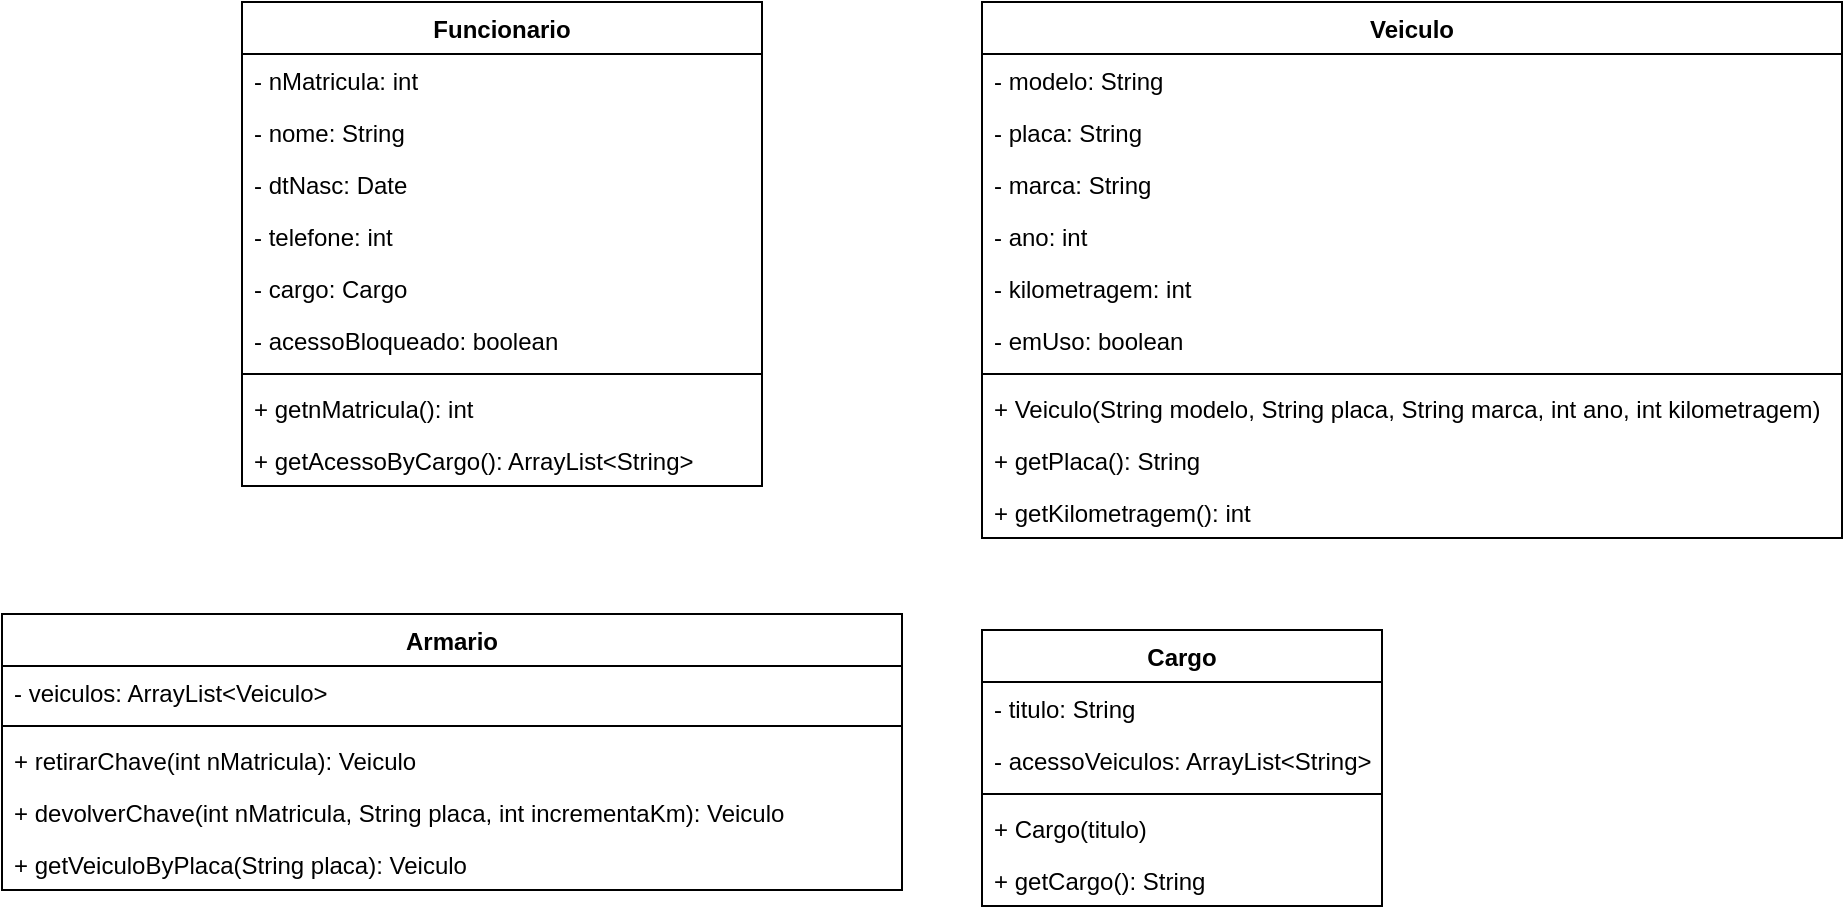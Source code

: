 <mxfile version="10.5.9" type="github"><diagram id="LpgevuWKE3GvoZihwoev" name="Page-1"><mxGraphModel dx="1581" dy="1900" grid="1" gridSize="10" guides="1" tooltips="1" connect="1" arrows="1" fold="1" page="1" pageScale="1" pageWidth="827" pageHeight="1169" math="0" shadow="0"><root><mxCell id="0"/><mxCell id="1" parent="0"/><mxCell id="CjlGhINXYzuelPrP6HUK-1" value="Veiculo" style="swimlane;fontStyle=1;align=center;verticalAlign=top;childLayout=stackLayout;horizontal=1;startSize=26;horizontalStack=0;resizeParent=1;resizeParentMax=0;resizeLast=0;collapsible=1;marginBottom=0;" vertex="1" parent="1"><mxGeometry x="340" y="-13" width="430" height="268" as="geometry"/></mxCell><mxCell id="CjlGhINXYzuelPrP6HUK-19" value="- modelo: String" style="text;strokeColor=none;fillColor=none;align=left;verticalAlign=top;spacingLeft=4;spacingRight=4;overflow=hidden;rotatable=0;points=[[0,0.5],[1,0.5]];portConstraint=eastwest;" vertex="1" parent="CjlGhINXYzuelPrP6HUK-1"><mxGeometry y="26" width="430" height="26" as="geometry"/></mxCell><mxCell id="CjlGhINXYzuelPrP6HUK-20" value="- placa: String" style="text;strokeColor=none;fillColor=none;align=left;verticalAlign=top;spacingLeft=4;spacingRight=4;overflow=hidden;rotatable=0;points=[[0,0.5],[1,0.5]];portConstraint=eastwest;" vertex="1" parent="CjlGhINXYzuelPrP6HUK-1"><mxGeometry y="52" width="430" height="26" as="geometry"/></mxCell><mxCell id="CjlGhINXYzuelPrP6HUK-21" value="- marca: String" style="text;strokeColor=none;fillColor=none;align=left;verticalAlign=top;spacingLeft=4;spacingRight=4;overflow=hidden;rotatable=0;points=[[0,0.5],[1,0.5]];portConstraint=eastwest;" vertex="1" parent="CjlGhINXYzuelPrP6HUK-1"><mxGeometry y="78" width="430" height="26" as="geometry"/></mxCell><mxCell id="CjlGhINXYzuelPrP6HUK-22" value="- ano: int" style="text;strokeColor=none;fillColor=none;align=left;verticalAlign=top;spacingLeft=4;spacingRight=4;overflow=hidden;rotatable=0;points=[[0,0.5],[1,0.5]];portConstraint=eastwest;" vertex="1" parent="CjlGhINXYzuelPrP6HUK-1"><mxGeometry y="104" width="430" height="26" as="geometry"/></mxCell><mxCell id="CjlGhINXYzuelPrP6HUK-2" value="- kilometragem: int" style="text;strokeColor=none;fillColor=none;align=left;verticalAlign=top;spacingLeft=4;spacingRight=4;overflow=hidden;rotatable=0;points=[[0,0.5],[1,0.5]];portConstraint=eastwest;" vertex="1" parent="CjlGhINXYzuelPrP6HUK-1"><mxGeometry y="130" width="430" height="26" as="geometry"/></mxCell><mxCell id="CjlGhINXYzuelPrP6HUK-39" value="- emUso: boolean" style="text;strokeColor=none;fillColor=none;align=left;verticalAlign=top;spacingLeft=4;spacingRight=4;overflow=hidden;rotatable=0;points=[[0,0.5],[1,0.5]];portConstraint=eastwest;" vertex="1" parent="CjlGhINXYzuelPrP6HUK-1"><mxGeometry y="156" width="430" height="26" as="geometry"/></mxCell><mxCell id="CjlGhINXYzuelPrP6HUK-3" value="" style="line;strokeWidth=1;fillColor=none;align=left;verticalAlign=middle;spacingTop=-1;spacingLeft=3;spacingRight=3;rotatable=0;labelPosition=right;points=[];portConstraint=eastwest;" vertex="1" parent="CjlGhINXYzuelPrP6HUK-1"><mxGeometry y="182" width="430" height="8" as="geometry"/></mxCell><mxCell id="CjlGhINXYzuelPrP6HUK-4" value="+ Veiculo(String modelo, String placa, String marca, int ano, int kilometragem)" style="text;strokeColor=none;fillColor=none;align=left;verticalAlign=top;spacingLeft=4;spacingRight=4;overflow=hidden;rotatable=0;points=[[0,0.5],[1,0.5]];portConstraint=eastwest;" vertex="1" parent="CjlGhINXYzuelPrP6HUK-1"><mxGeometry y="190" width="430" height="26" as="geometry"/></mxCell><mxCell id="CjlGhINXYzuelPrP6HUK-36" value="+ getPlaca(): String" style="text;strokeColor=none;fillColor=none;align=left;verticalAlign=top;spacingLeft=4;spacingRight=4;overflow=hidden;rotatable=0;points=[[0,0.5],[1,0.5]];portConstraint=eastwest;" vertex="1" parent="CjlGhINXYzuelPrP6HUK-1"><mxGeometry y="216" width="430" height="26" as="geometry"/></mxCell><mxCell id="CjlGhINXYzuelPrP6HUK-37" value="+ getKilometragem(): int&#10;" style="text;strokeColor=none;fillColor=none;align=left;verticalAlign=top;spacingLeft=4;spacingRight=4;overflow=hidden;rotatable=0;points=[[0,0.5],[1,0.5]];portConstraint=eastwest;" vertex="1" parent="CjlGhINXYzuelPrP6HUK-1"><mxGeometry y="242" width="430" height="26" as="geometry"/></mxCell><mxCell id="CjlGhINXYzuelPrP6HUK-5" value="Funcionario&#10;" style="swimlane;fontStyle=1;align=center;verticalAlign=top;childLayout=stackLayout;horizontal=1;startSize=26;horizontalStack=0;resizeParent=1;resizeParentMax=0;resizeLast=0;collapsible=1;marginBottom=0;" vertex="1" parent="1"><mxGeometry x="-30" y="-13" width="260" height="242" as="geometry"/></mxCell><mxCell id="CjlGhINXYzuelPrP6HUK-23" value="- nMatricula: int" style="text;strokeColor=none;fillColor=none;align=left;verticalAlign=top;spacingLeft=4;spacingRight=4;overflow=hidden;rotatable=0;points=[[0,0.5],[1,0.5]];portConstraint=eastwest;" vertex="1" parent="CjlGhINXYzuelPrP6HUK-5"><mxGeometry y="26" width="260" height="26" as="geometry"/></mxCell><mxCell id="CjlGhINXYzuelPrP6HUK-6" value="- nome: String" style="text;strokeColor=none;fillColor=none;align=left;verticalAlign=top;spacingLeft=4;spacingRight=4;overflow=hidden;rotatable=0;points=[[0,0.5],[1,0.5]];portConstraint=eastwest;" vertex="1" parent="CjlGhINXYzuelPrP6HUK-5"><mxGeometry y="52" width="260" height="26" as="geometry"/></mxCell><mxCell id="CjlGhINXYzuelPrP6HUK-24" value="- dtNasc: Date" style="text;strokeColor=none;fillColor=none;align=left;verticalAlign=top;spacingLeft=4;spacingRight=4;overflow=hidden;rotatable=0;points=[[0,0.5],[1,0.5]];portConstraint=eastwest;" vertex="1" parent="CjlGhINXYzuelPrP6HUK-5"><mxGeometry y="78" width="260" height="26" as="geometry"/></mxCell><mxCell id="CjlGhINXYzuelPrP6HUK-26" value="- telefone: int" style="text;strokeColor=none;fillColor=none;align=left;verticalAlign=top;spacingLeft=4;spacingRight=4;overflow=hidden;rotatable=0;points=[[0,0.5],[1,0.5]];portConstraint=eastwest;" vertex="1" parent="CjlGhINXYzuelPrP6HUK-5"><mxGeometry y="104" width="260" height="26" as="geometry"/></mxCell><mxCell id="CjlGhINXYzuelPrP6HUK-25" value="- cargo: Cargo" style="text;strokeColor=none;fillColor=none;align=left;verticalAlign=top;spacingLeft=4;spacingRight=4;overflow=hidden;rotatable=0;points=[[0,0.5],[1,0.5]];portConstraint=eastwest;" vertex="1" parent="CjlGhINXYzuelPrP6HUK-5"><mxGeometry y="130" width="260" height="26" as="geometry"/></mxCell><mxCell id="CjlGhINXYzuelPrP6HUK-43" value="- acessoBloqueado: boolean" style="text;strokeColor=none;fillColor=none;align=left;verticalAlign=top;spacingLeft=4;spacingRight=4;overflow=hidden;rotatable=0;points=[[0,0.5],[1,0.5]];portConstraint=eastwest;" vertex="1" parent="CjlGhINXYzuelPrP6HUK-5"><mxGeometry y="156" width="260" height="26" as="geometry"/></mxCell><mxCell id="CjlGhINXYzuelPrP6HUK-7" value="" style="line;strokeWidth=1;fillColor=none;align=left;verticalAlign=middle;spacingTop=-1;spacingLeft=3;spacingRight=3;rotatable=0;labelPosition=right;points=[];portConstraint=eastwest;" vertex="1" parent="CjlGhINXYzuelPrP6HUK-5"><mxGeometry y="182" width="260" height="8" as="geometry"/></mxCell><mxCell id="CjlGhINXYzuelPrP6HUK-8" value="+ getnMatricula(): int&#10;" style="text;strokeColor=none;fillColor=none;align=left;verticalAlign=top;spacingLeft=4;spacingRight=4;overflow=hidden;rotatable=0;points=[[0,0.5],[1,0.5]];portConstraint=eastwest;" vertex="1" parent="CjlGhINXYzuelPrP6HUK-5"><mxGeometry y="190" width="260" height="26" as="geometry"/></mxCell><mxCell id="CjlGhINXYzuelPrP6HUK-42" value="+ getAcessoByCargo(): ArrayList&lt;String&gt;&#10;" style="text;strokeColor=none;fillColor=none;align=left;verticalAlign=top;spacingLeft=4;spacingRight=4;overflow=hidden;rotatable=0;points=[[0,0.5],[1,0.5]];portConstraint=eastwest;" vertex="1" parent="CjlGhINXYzuelPrP6HUK-5"><mxGeometry y="216" width="260" height="26" as="geometry"/></mxCell><mxCell id="CjlGhINXYzuelPrP6HUK-9" value="Armario" style="swimlane;fontStyle=1;align=center;verticalAlign=top;childLayout=stackLayout;horizontal=1;startSize=26;horizontalStack=0;resizeParent=1;resizeParentMax=0;resizeLast=0;collapsible=1;marginBottom=0;" vertex="1" parent="1"><mxGeometry x="-150" y="293" width="450" height="138" as="geometry"/></mxCell><mxCell id="CjlGhINXYzuelPrP6HUK-10" value="- veiculos: ArrayList&lt;Veiculo&gt;" style="text;strokeColor=none;fillColor=none;align=left;verticalAlign=top;spacingLeft=4;spacingRight=4;overflow=hidden;rotatable=0;points=[[0,0.5],[1,0.5]];portConstraint=eastwest;" vertex="1" parent="CjlGhINXYzuelPrP6HUK-9"><mxGeometry y="26" width="450" height="26" as="geometry"/></mxCell><mxCell id="CjlGhINXYzuelPrP6HUK-11" value="" style="line;strokeWidth=1;fillColor=none;align=left;verticalAlign=middle;spacingTop=-1;spacingLeft=3;spacingRight=3;rotatable=0;labelPosition=right;points=[];portConstraint=eastwest;" vertex="1" parent="CjlGhINXYzuelPrP6HUK-9"><mxGeometry y="52" width="450" height="8" as="geometry"/></mxCell><mxCell id="CjlGhINXYzuelPrP6HUK-12" value="+ retirarChave(int nMatricula): Veiculo" style="text;strokeColor=none;fillColor=none;align=left;verticalAlign=top;spacingLeft=4;spacingRight=4;overflow=hidden;rotatable=0;points=[[0,0.5],[1,0.5]];portConstraint=eastwest;" vertex="1" parent="CjlGhINXYzuelPrP6HUK-9"><mxGeometry y="60" width="450" height="26" as="geometry"/></mxCell><mxCell id="CjlGhINXYzuelPrP6HUK-34" value="+ devolverChave(int nMatricula, String placa, int incrementaKm): Veiculo" style="text;strokeColor=none;fillColor=none;align=left;verticalAlign=top;spacingLeft=4;spacingRight=4;overflow=hidden;rotatable=0;points=[[0,0.5],[1,0.5]];portConstraint=eastwest;" vertex="1" parent="CjlGhINXYzuelPrP6HUK-9"><mxGeometry y="86" width="450" height="26" as="geometry"/></mxCell><mxCell id="CjlGhINXYzuelPrP6HUK-40" value="+ getVeiculoByPlaca(String placa): Veiculo" style="text;strokeColor=none;fillColor=none;align=left;verticalAlign=top;spacingLeft=4;spacingRight=4;overflow=hidden;rotatable=0;points=[[0,0.5],[1,0.5]];portConstraint=eastwest;" vertex="1" parent="CjlGhINXYzuelPrP6HUK-9"><mxGeometry y="112" width="450" height="26" as="geometry"/></mxCell><mxCell id="CjlGhINXYzuelPrP6HUK-27" value="Cargo" style="swimlane;fontStyle=1;align=center;verticalAlign=top;childLayout=stackLayout;horizontal=1;startSize=26;horizontalStack=0;resizeParent=1;resizeParentMax=0;resizeLast=0;collapsible=1;marginBottom=0;" vertex="1" parent="1"><mxGeometry x="340" y="301" width="200" height="138" as="geometry"/></mxCell><mxCell id="CjlGhINXYzuelPrP6HUK-31" value="- titulo: String" style="text;strokeColor=none;fillColor=none;align=left;verticalAlign=top;spacingLeft=4;spacingRight=4;overflow=hidden;rotatable=0;points=[[0,0.5],[1,0.5]];portConstraint=eastwest;" vertex="1" parent="CjlGhINXYzuelPrP6HUK-27"><mxGeometry y="26" width="200" height="26" as="geometry"/></mxCell><mxCell id="CjlGhINXYzuelPrP6HUK-28" value="- acessoVeiculos: ArrayList&lt;String&gt;" style="text;strokeColor=none;fillColor=none;align=left;verticalAlign=top;spacingLeft=4;spacingRight=4;overflow=hidden;rotatable=0;points=[[0,0.5],[1,0.5]];portConstraint=eastwest;" vertex="1" parent="CjlGhINXYzuelPrP6HUK-27"><mxGeometry y="52" width="200" height="26" as="geometry"/></mxCell><mxCell id="CjlGhINXYzuelPrP6HUK-29" value="" style="line;strokeWidth=1;fillColor=none;align=left;verticalAlign=middle;spacingTop=-1;spacingLeft=3;spacingRight=3;rotatable=0;labelPosition=right;points=[];portConstraint=eastwest;" vertex="1" parent="CjlGhINXYzuelPrP6HUK-27"><mxGeometry y="78" width="200" height="8" as="geometry"/></mxCell><mxCell id="CjlGhINXYzuelPrP6HUK-30" value="+ Cargo(titulo)" style="text;strokeColor=none;fillColor=none;align=left;verticalAlign=top;spacingLeft=4;spacingRight=4;overflow=hidden;rotatable=0;points=[[0,0.5],[1,0.5]];portConstraint=eastwest;" vertex="1" parent="CjlGhINXYzuelPrP6HUK-27"><mxGeometry y="86" width="200" height="26" as="geometry"/></mxCell><mxCell id="CjlGhINXYzuelPrP6HUK-32" value="+ getCargo(): String" style="text;strokeColor=none;fillColor=none;align=left;verticalAlign=top;spacingLeft=4;spacingRight=4;overflow=hidden;rotatable=0;points=[[0,0.5],[1,0.5]];portConstraint=eastwest;" vertex="1" parent="CjlGhINXYzuelPrP6HUK-27"><mxGeometry y="112" width="200" height="26" as="geometry"/></mxCell></root></mxGraphModel></diagram></mxfile>
